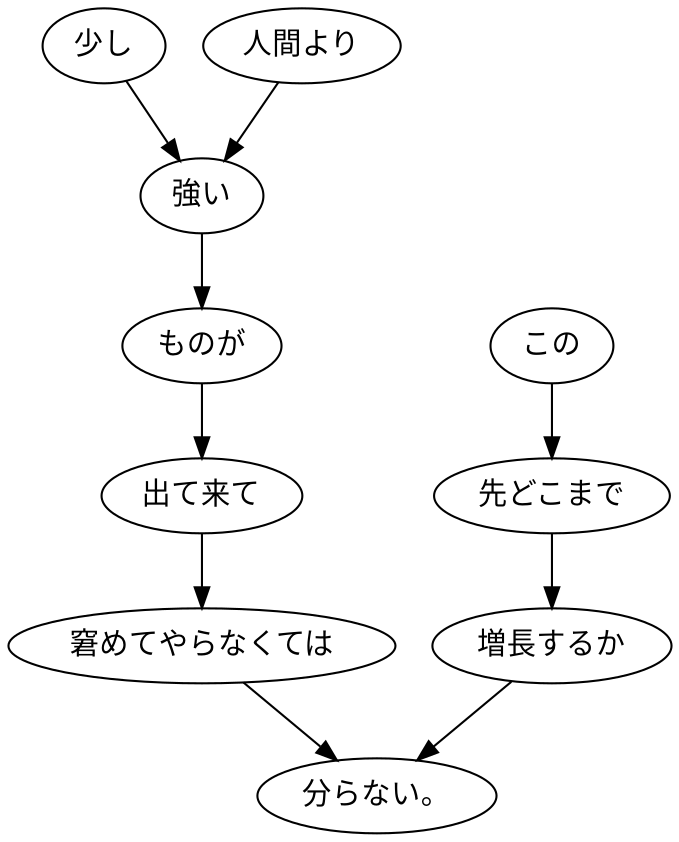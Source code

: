digraph graph181 {
	node0 [label="少し"];
	node1 [label="人間より"];
	node2 [label="強い"];
	node3 [label="ものが"];
	node4 [label="出て来て"];
	node5 [label="窘めてやらなくては"];
	node6 [label="この"];
	node7 [label="先どこまで"];
	node8 [label="増長するか"];
	node9 [label="分らない。"];
	node0 -> node2;
	node1 -> node2;
	node2 -> node3;
	node3 -> node4;
	node4 -> node5;
	node5 -> node9;
	node6 -> node7;
	node7 -> node8;
	node8 -> node9;
}
